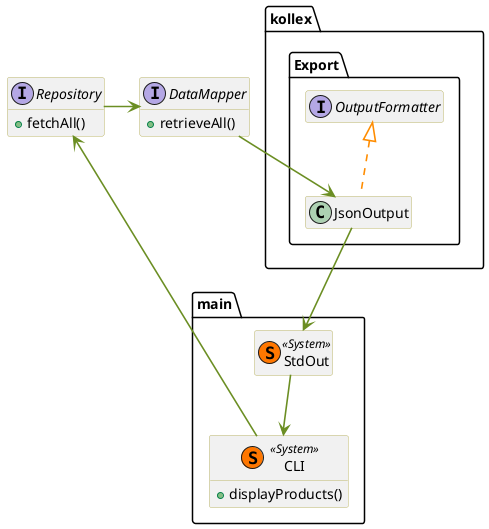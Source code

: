 @startuml
' skinparams begin
skinparam class {
	FontColor black
	FontSize 14
	FontName "Source Code Pro"
	BorderColor DarkKhaki
	ArrowColor DarkOrange
}

skinparam Arrow {
	FontSize 14
	FontName "Source Code Pro"
	Thickness 1.6
}
skinparam PackageFontName "Source Code Pro"
skinparam NoteBackgroundColor DarkKhaki
skinparam NoteBorderColor gray
' skinparams end

hide members


show DataMapper methods
show Repository methods

interface DataMapper {
    + retrieveAll()
}
interface Repository {
	+ fetchAll()
}

package main {
	class CLI << (S,#FF7700) System >> {
	     + displayProducts()
	}

	class StdOut << (S,#FF7700) System >>
}
show CLI methods


package kollex.Export {
     interface OutputFormatter
     class JsonOutput
     OutputFormatter <|.. JsonOutput
}

CLI --[#6b8e23]> Repository
Repository -[#6b8e23]> DataMapper


DataMapper -[#6b8e23]-> JsonOutput
JsonOutput -[#6b8e23]-> StdOut


StdOut -[#6b8e23]-> CLI



@enduml
